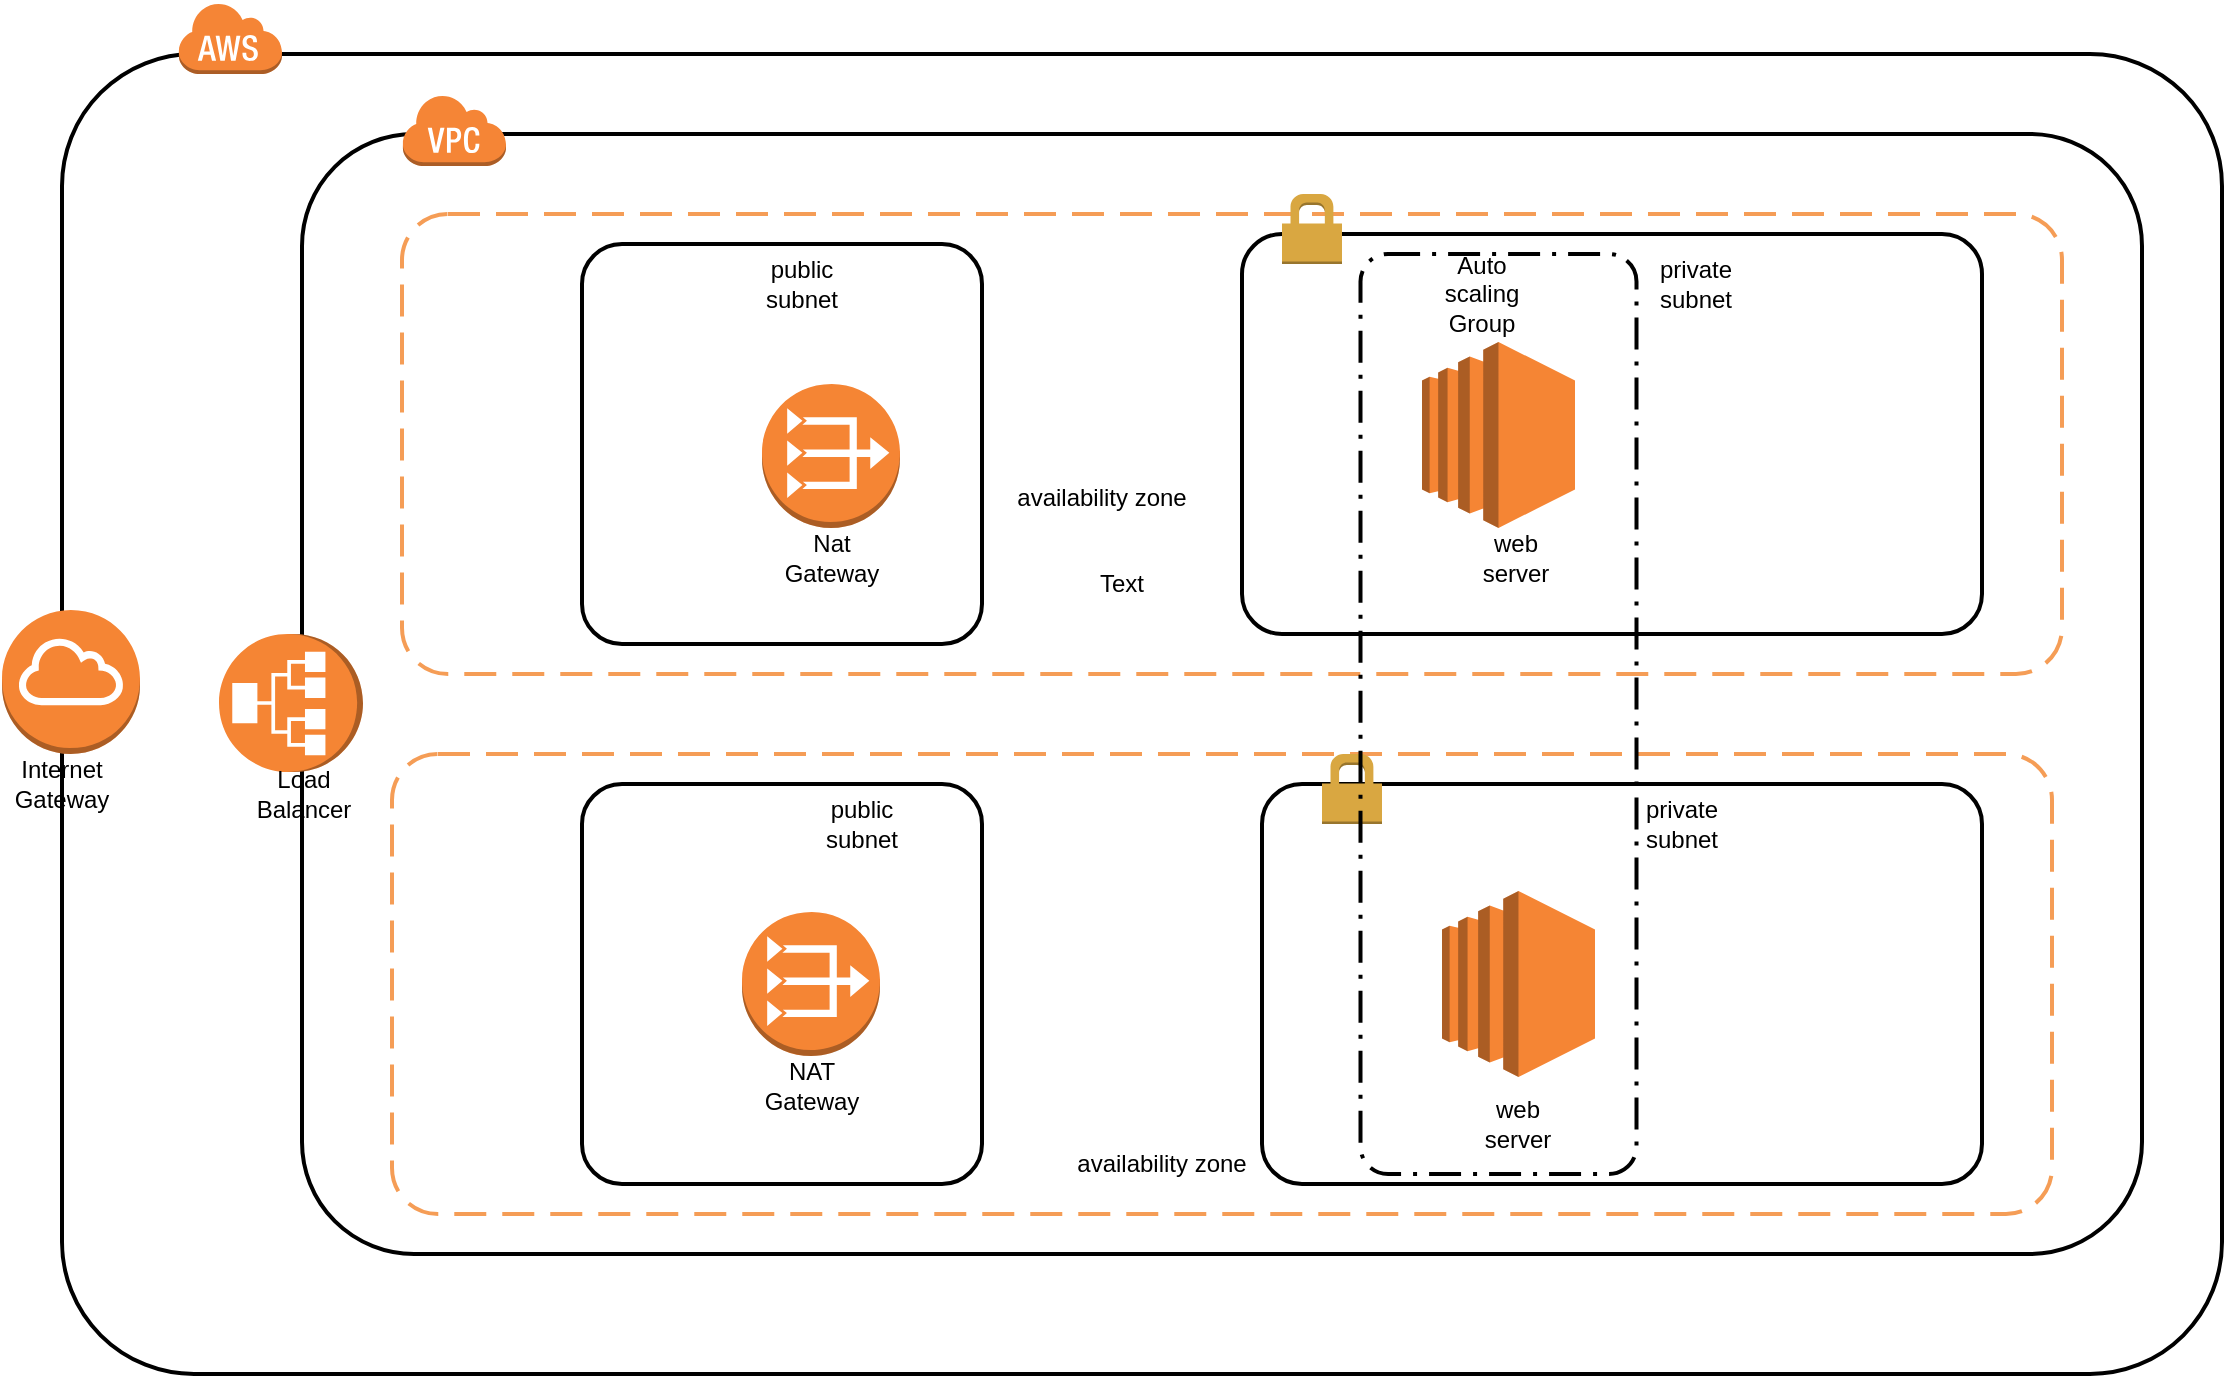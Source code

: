 <mxfile version="20.0.1"><diagram id="1gzLm4ffKhbpe2iV2hFA" name="Page-1"><mxGraphModel dx="1991" dy="1759" grid="1" gridSize="10" guides="1" tooltips="1" connect="1" arrows="1" fold="1" page="1" pageScale="1" pageWidth="850" pageHeight="1100" math="0" shadow="0"><root><mxCell id="0"/><mxCell id="1" parent="0"/><mxCell id="lVk6YiSKoioQMlU22nj5-1" value="" style="rounded=1;arcSize=10;dashed=0;fillColor=none;gradientColor=none;strokeWidth=2;" vertex="1" parent="1"><mxGeometry x="-110" y="-170" width="1080" height="660" as="geometry"/></mxCell><mxCell id="lVk6YiSKoioQMlU22nj5-2" value="" style="dashed=0;html=1;shape=mxgraph.aws3.cloud;fillColor=#F58536;gradientColor=none;dashed=0;" vertex="1" parent="1"><mxGeometry x="-52" y="-196" width="52" height="36" as="geometry"/></mxCell><mxCell id="lVk6YiSKoioQMlU22nj5-3" value="" style="rounded=1;arcSize=10;dashed=0;fillColor=none;gradientColor=none;strokeWidth=2;" vertex="1" parent="1"><mxGeometry x="10" y="-130" width="920" height="560" as="geometry"/></mxCell><mxCell id="lVk6YiSKoioQMlU22nj5-4" value="" style="dashed=0;html=1;shape=mxgraph.aws3.virtual_private_cloud;fillColor=#F58536;gradientColor=none;dashed=0;" vertex="1" parent="1"><mxGeometry x="60" y="-150" width="52" height="36" as="geometry"/></mxCell><mxCell id="lVk6YiSKoioQMlU22nj5-6" value="" style="rounded=1;arcSize=10;dashed=1;strokeColor=#F59D56;fillColor=none;gradientColor=none;dashPattern=8 4;strokeWidth=2;" vertex="1" parent="1"><mxGeometry x="60" y="-90" width="830" height="230" as="geometry"/></mxCell><mxCell id="lVk6YiSKoioQMlU22nj5-7" value="" style="rounded=1;arcSize=10;dashed=1;strokeColor=#F59D56;fillColor=none;gradientColor=none;dashPattern=8 4;strokeWidth=2;" vertex="1" parent="1"><mxGeometry x="55" y="180" width="830" height="230" as="geometry"/></mxCell><mxCell id="lVk6YiSKoioQMlU22nj5-8" value="" style="rounded=1;arcSize=10;dashed=0;fillColor=none;gradientColor=none;strokeWidth=2;" vertex="1" parent="1"><mxGeometry x="480" y="-80" width="370" height="200" as="geometry"/></mxCell><mxCell id="lVk6YiSKoioQMlU22nj5-9" value="" style="dashed=0;html=1;shape=mxgraph.aws3.permissions;fillColor=#D9A741;gradientColor=none;dashed=0;" vertex="1" parent="1"><mxGeometry x="500" y="-100" width="30" height="35" as="geometry"/></mxCell><mxCell id="lVk6YiSKoioQMlU22nj5-12" value="" style="rounded=1;arcSize=10;dashed=0;fillColor=none;gradientColor=none;strokeWidth=2;" vertex="1" parent="1"><mxGeometry x="490" y="195" width="360" height="200" as="geometry"/></mxCell><mxCell id="lVk6YiSKoioQMlU22nj5-13" value="" style="dashed=0;html=1;shape=mxgraph.aws3.permissions;fillColor=#D9A741;gradientColor=none;dashed=0;" vertex="1" parent="1"><mxGeometry x="520" y="180" width="30" height="35" as="geometry"/></mxCell><mxCell id="lVk6YiSKoioQMlU22nj5-14" value="" style="rounded=1;arcSize=10;dashed=0;fillColor=none;gradientColor=none;strokeWidth=2;" vertex="1" parent="1"><mxGeometry x="150" y="195" width="200" height="200" as="geometry"/></mxCell><mxCell id="lVk6YiSKoioQMlU22nj5-15" value="" style="rounded=1;arcSize=10;dashed=0;fillColor=none;gradientColor=none;strokeWidth=2;" vertex="1" parent="1"><mxGeometry x="150" y="-75" width="200" height="200" as="geometry"/></mxCell><mxCell id="lVk6YiSKoioQMlU22nj5-17" value="availability zone" style="text;html=1;strokeColor=none;fillColor=none;align=center;verticalAlign=middle;whiteSpace=wrap;rounded=0;" vertex="1" parent="1"><mxGeometry x="360" y="37" width="100" height="30" as="geometry"/></mxCell><mxCell id="lVk6YiSKoioQMlU22nj5-18" value="public subnet" style="text;html=1;strokeColor=none;fillColor=none;align=center;verticalAlign=middle;whiteSpace=wrap;rounded=0;" vertex="1" parent="1"><mxGeometry x="230" y="-70" width="60" height="30" as="geometry"/></mxCell><mxCell id="lVk6YiSKoioQMlU22nj5-19" value="public subnet" style="text;html=1;strokeColor=none;fillColor=none;align=center;verticalAlign=middle;whiteSpace=wrap;rounded=0;" vertex="1" parent="1"><mxGeometry x="260" y="200" width="60" height="30" as="geometry"/></mxCell><mxCell id="lVk6YiSKoioQMlU22nj5-21" value="private subnet" style="text;html=1;strokeColor=none;fillColor=none;align=center;verticalAlign=middle;whiteSpace=wrap;rounded=0;" vertex="1" parent="1"><mxGeometry x="677.25" y="-70" width="60" height="30" as="geometry"/></mxCell><mxCell id="lVk6YiSKoioQMlU22nj5-22" value="private subnet" style="text;html=1;strokeColor=none;fillColor=none;align=center;verticalAlign=middle;whiteSpace=wrap;rounded=0;" vertex="1" parent="1"><mxGeometry x="670" y="200" width="60" height="30" as="geometry"/></mxCell><mxCell id="lVk6YiSKoioQMlU22nj5-23" value="availability zone" style="text;html=1;strokeColor=none;fillColor=none;align=center;verticalAlign=middle;whiteSpace=wrap;rounded=0;" vertex="1" parent="1"><mxGeometry x="390" y="370" width="100" height="30" as="geometry"/></mxCell><mxCell id="lVk6YiSKoioQMlU22nj5-24" value="" style="outlineConnect=0;dashed=0;verticalLabelPosition=bottom;verticalAlign=top;align=center;html=1;shape=mxgraph.aws3.ec2;fillColor=#F58534;gradientColor=none;" vertex="1" parent="1"><mxGeometry x="570" y="-26" width="76.5" height="93" as="geometry"/></mxCell><mxCell id="lVk6YiSKoioQMlU22nj5-25" value="" style="outlineConnect=0;dashed=0;verticalLabelPosition=bottom;verticalAlign=top;align=center;html=1;shape=mxgraph.aws3.ec2;fillColor=#F58534;gradientColor=none;" vertex="1" parent="1"><mxGeometry x="580" y="248.5" width="76.5" height="93" as="geometry"/></mxCell><mxCell id="lVk6YiSKoioQMlU22nj5-26" value="" style="outlineConnect=0;dashed=0;verticalLabelPosition=bottom;verticalAlign=top;align=center;html=1;shape=mxgraph.aws3.application_load_balancer;fillColor=#F58534;gradientColor=none;direction=north;" vertex="1" parent="1"><mxGeometry x="-31.5" y="120" width="72" height="69" as="geometry"/></mxCell><mxCell id="lVk6YiSKoioQMlU22nj5-27" value="" style="outlineConnect=0;dashed=0;verticalLabelPosition=bottom;verticalAlign=top;align=center;html=1;shape=mxgraph.aws3.vpc_nat_gateway;fillColor=#F58534;gradientColor=none;" vertex="1" parent="1"><mxGeometry x="240" y="-5" width="69" height="72" as="geometry"/></mxCell><mxCell id="lVk6YiSKoioQMlU22nj5-28" value="" style="outlineConnect=0;dashed=0;verticalLabelPosition=bottom;verticalAlign=top;align=center;html=1;shape=mxgraph.aws3.vpc_nat_gateway;fillColor=#F58534;gradientColor=none;" vertex="1" parent="1"><mxGeometry x="230" y="259" width="69" height="72" as="geometry"/></mxCell><mxCell id="lVk6YiSKoioQMlU22nj5-29" value="" style="outlineConnect=0;dashed=0;verticalLabelPosition=bottom;verticalAlign=top;align=center;html=1;shape=mxgraph.aws3.internet_gateway;fillColor=#F58534;gradientColor=none;" vertex="1" parent="1"><mxGeometry x="-140" y="108" width="69" height="72" as="geometry"/></mxCell><mxCell id="lVk6YiSKoioQMlU22nj5-30" value="web server" style="text;html=1;strokeColor=none;fillColor=none;align=center;verticalAlign=middle;whiteSpace=wrap;rounded=0;" vertex="1" parent="1"><mxGeometry x="588.25" y="350" width="60" height="30" as="geometry"/></mxCell><mxCell id="lVk6YiSKoioQMlU22nj5-31" value="web server" style="text;html=1;strokeColor=none;fillColor=none;align=center;verticalAlign=middle;whiteSpace=wrap;rounded=0;" vertex="1" parent="1"><mxGeometry x="586.5" y="67" width="60" height="30" as="geometry"/></mxCell><mxCell id="lVk6YiSKoioQMlU22nj5-32" value="" style="rounded=1;arcSize=10;dashed=1;fillColor=none;gradientColor=none;dashPattern=8 3 1 3;strokeWidth=2;" vertex="1" parent="1"><mxGeometry x="539.25" y="-70" width="138" height="460" as="geometry"/></mxCell><mxCell id="lVk6YiSKoioQMlU22nj5-33" value="Auto scaling Group" style="text;html=1;strokeColor=none;fillColor=none;align=center;verticalAlign=middle;whiteSpace=wrap;rounded=0;" vertex="1" parent="1"><mxGeometry x="570" y="-65" width="60" height="30" as="geometry"/></mxCell><mxCell id="lVk6YiSKoioQMlU22nj5-34" value="NAT Gateway" style="text;html=1;strokeColor=none;fillColor=none;align=center;verticalAlign=middle;whiteSpace=wrap;rounded=0;" vertex="1" parent="1"><mxGeometry x="234.5" y="331" width="60" height="30" as="geometry"/></mxCell><mxCell id="lVk6YiSKoioQMlU22nj5-35" value="Nat Gateway" style="text;html=1;strokeColor=none;fillColor=none;align=center;verticalAlign=middle;whiteSpace=wrap;rounded=0;" vertex="1" parent="1"><mxGeometry x="244.5" y="67" width="60" height="30" as="geometry"/></mxCell><mxCell id="lVk6YiSKoioQMlU22nj5-36" value="Text" style="text;html=1;strokeColor=none;fillColor=none;align=center;verticalAlign=middle;whiteSpace=wrap;rounded=0;" vertex="1" parent="1"><mxGeometry x="390" y="80" width="60" height="30" as="geometry"/></mxCell><mxCell id="lVk6YiSKoioQMlU22nj5-37" value="Load Balancer" style="text;html=1;strokeColor=none;fillColor=none;align=center;verticalAlign=middle;whiteSpace=wrap;rounded=0;" vertex="1" parent="1"><mxGeometry x="-19.5" y="185" width="60" height="30" as="geometry"/></mxCell><mxCell id="lVk6YiSKoioQMlU22nj5-38" value="Internet Gateway" style="text;html=1;strokeColor=none;fillColor=none;align=center;verticalAlign=middle;whiteSpace=wrap;rounded=0;" vertex="1" parent="1"><mxGeometry x="-140" y="180" width="60" height="30" as="geometry"/></mxCell></root></mxGraphModel></diagram></mxfile>